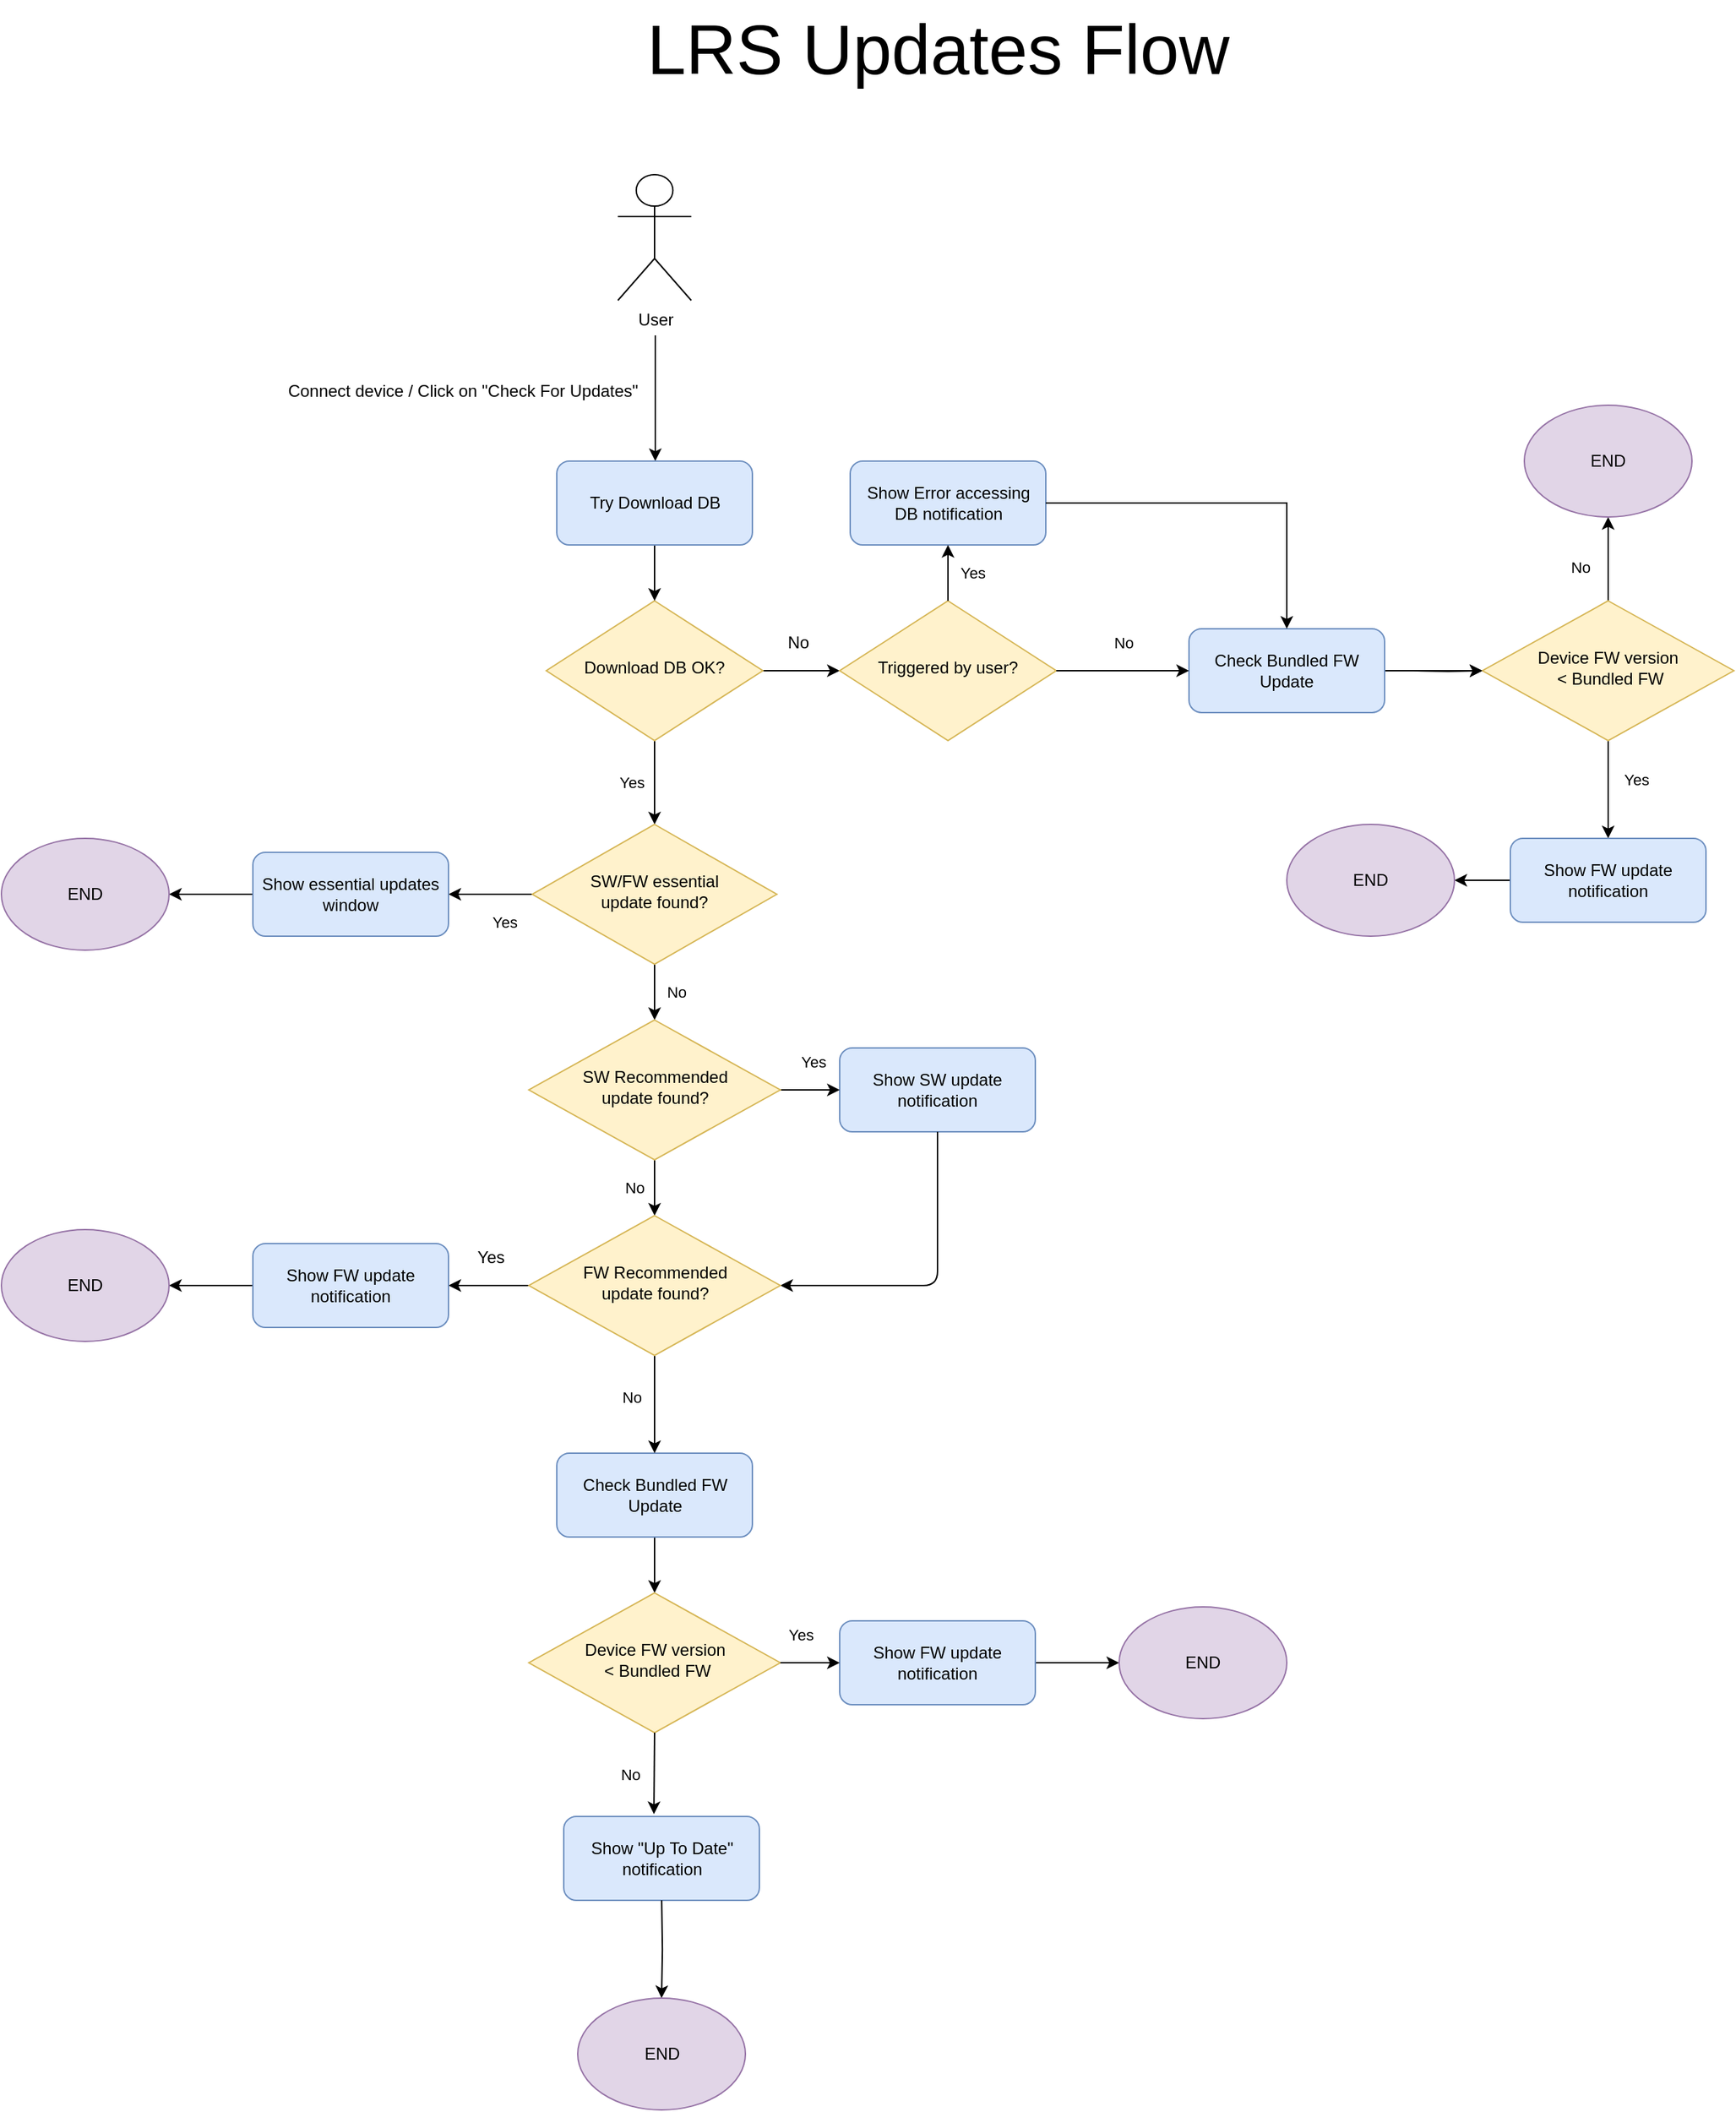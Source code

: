 <mxfile version="14.6.12" type="device"><diagram id="C5RBs43oDa-KdzZeNtuy" name="Page-1"><mxGraphModel dx="1565" dy="988" grid="1" gridSize="10" guides="1" tooltips="1" connect="1" arrows="1" fold="1" page="0" pageScale="1" pageWidth="827" pageHeight="1169" math="0" shadow="0"><root><mxCell id="WIyWlLk6GJQsqaUBKTNV-0"/><mxCell id="WIyWlLk6GJQsqaUBKTNV-1" parent="WIyWlLk6GJQsqaUBKTNV-0"/><mxCell id="-7r9pEqM4S5U1aAunASA-31" value="Connect device / Click on &quot;Check For Updates&quot;" style="edgeStyle=orthogonalEdgeStyle;rounded=0;orthogonalLoop=1;jettySize=auto;html=1;labelBackgroundColor=none;fontColor=#000000;fontSize=12;" edge="1" parent="WIyWlLk6GJQsqaUBKTNV-1" target="-7r9pEqM4S5U1aAunASA-7"><mxGeometry x="-0.111" y="-138" relative="1" as="geometry"><mxPoint x="378" y="80" as="sourcePoint"/><Array as="points"><mxPoint x="378" y="80"/><mxPoint x="378" y="80"/></Array><mxPoint as="offset"/></mxGeometry></mxCell><mxCell id="-7r9pEqM4S5U1aAunASA-43" value="Yes" style="edgeStyle=orthogonalEdgeStyle;rounded=0;orthogonalLoop=1;jettySize=auto;html=1;labelBackgroundColor=none;fontColor=#000000;" edge="1" parent="WIyWlLk6GJQsqaUBKTNV-1" source="WIyWlLk6GJQsqaUBKTNV-10" target="-7r9pEqM4S5U1aAunASA-15"><mxGeometry y="-17" relative="1" as="geometry"><mxPoint as="offset"/></mxGeometry></mxCell><mxCell id="-7r9pEqM4S5U1aAunASA-77" value="No" style="edgeStyle=orthogonalEdgeStyle;rounded=0;orthogonalLoop=1;jettySize=auto;html=1;labelBackgroundColor=none;fontSize=12;fontColor=#000000;" edge="1" parent="WIyWlLk6GJQsqaUBKTNV-1" source="WIyWlLk6GJQsqaUBKTNV-10" target="-7r9pEqM4S5U1aAunASA-76"><mxGeometry x="-0.091" y="20" relative="1" as="geometry"><mxPoint as="offset"/></mxGeometry></mxCell><mxCell id="WIyWlLk6GJQsqaUBKTNV-10" value="Download DB OK?" style="rhombus;whiteSpace=wrap;html=1;shadow=0;fontFamily=Helvetica;fontSize=12;align=center;strokeWidth=1;spacing=6;spacingTop=-4;fillColor=#fff2cc;strokeColor=#d6b656;" parent="WIyWlLk6GJQsqaUBKTNV-1" vertex="1"><mxGeometry x="300" y="270" width="155" height="100" as="geometry"/></mxCell><mxCell id="-7r9pEqM4S5U1aAunASA-35" value="" style="edgeStyle=orthogonalEdgeStyle;rounded=0;orthogonalLoop=1;jettySize=auto;html=1;labelBackgroundColor=none;fontColor=#000000;" edge="1" parent="WIyWlLk6GJQsqaUBKTNV-1" target="-7r9pEqM4S5U1aAunASA-8"><mxGeometry relative="1" as="geometry"><mxPoint x="920" y="320" as="sourcePoint"/></mxGeometry></mxCell><mxCell id="-7r9pEqM4S5U1aAunASA-3" value="Show Error accessing&lt;br&gt;DB notification" style="rounded=1;whiteSpace=wrap;html=1;fontSize=12;glass=0;strokeWidth=1;shadow=0;fillColor=#dae8fc;strokeColor=#6c8ebf;" vertex="1" parent="WIyWlLk6GJQsqaUBKTNV-1"><mxGeometry x="517.5" y="170" width="140" height="60" as="geometry"/></mxCell><mxCell id="-7r9pEqM4S5U1aAunASA-32" value="" style="edgeStyle=orthogonalEdgeStyle;rounded=0;orthogonalLoop=1;jettySize=auto;html=1;labelBackgroundColor=none;fontColor=#000000;" edge="1" parent="WIyWlLk6GJQsqaUBKTNV-1" source="-7r9pEqM4S5U1aAunASA-7" target="WIyWlLk6GJQsqaUBKTNV-10"><mxGeometry relative="1" as="geometry"/></mxCell><mxCell id="-7r9pEqM4S5U1aAunASA-7" value="Try Download DB" style="rounded=1;whiteSpace=wrap;html=1;fontSize=12;glass=0;strokeWidth=1;shadow=0;fillColor=#dae8fc;strokeColor=#6c8ebf;" vertex="1" parent="WIyWlLk6GJQsqaUBKTNV-1"><mxGeometry x="307.5" y="170" width="140" height="60" as="geometry"/></mxCell><mxCell id="-7r9pEqM4S5U1aAunASA-36" value="No" style="edgeStyle=orthogonalEdgeStyle;rounded=0;orthogonalLoop=1;jettySize=auto;html=1;labelBackgroundColor=none;fontColor=#000000;" edge="1" parent="WIyWlLk6GJQsqaUBKTNV-1" source="-7r9pEqM4S5U1aAunASA-8"><mxGeometry x="-0.2" y="20" relative="1" as="geometry"><mxPoint x="1060" y="210" as="targetPoint"/><Array as="points"><mxPoint x="1060" y="250"/><mxPoint x="1060" y="250"/></Array><mxPoint as="offset"/></mxGeometry></mxCell><mxCell id="-7r9pEqM4S5U1aAunASA-37" value="Yes" style="edgeStyle=orthogonalEdgeStyle;rounded=0;orthogonalLoop=1;jettySize=auto;html=1;labelBackgroundColor=none;fontColor=#000000;" edge="1" parent="WIyWlLk6GJQsqaUBKTNV-1" source="-7r9pEqM4S5U1aAunASA-8" target="-7r9pEqM4S5U1aAunASA-17"><mxGeometry x="-0.2" y="20" relative="1" as="geometry"><mxPoint as="offset"/></mxGeometry></mxCell><mxCell id="-7r9pEqM4S5U1aAunASA-8" value="Device FW version&lt;br&gt;&amp;nbsp;&amp;lt; Bundled FW" style="rhombus;whiteSpace=wrap;html=1;shadow=0;fontFamily=Helvetica;fontSize=12;align=center;strokeWidth=1;spacing=6;spacingTop=-4;fillColor=#fff2cc;strokeColor=#d6b656;" vertex="1" parent="WIyWlLk6GJQsqaUBKTNV-1"><mxGeometry x="970" y="270" width="180" height="100" as="geometry"/></mxCell><mxCell id="-7r9pEqM4S5U1aAunASA-29" value="" style="edgeStyle=orthogonalEdgeStyle;rounded=0;orthogonalLoop=1;jettySize=auto;html=1;labelBackgroundColor=none;fontColor=#000000;" edge="1" parent="WIyWlLk6GJQsqaUBKTNV-1" source="-7r9pEqM4S5U1aAunASA-9" target="-7r9pEqM4S5U1aAunASA-10"><mxGeometry relative="1" as="geometry"/></mxCell><mxCell id="-7r9pEqM4S5U1aAunASA-9" value="Check Bundled FW Update" style="rounded=1;whiteSpace=wrap;html=1;fontSize=12;glass=0;strokeWidth=1;shadow=0;fillColor=#dae8fc;strokeColor=#6c8ebf;" vertex="1" parent="WIyWlLk6GJQsqaUBKTNV-1"><mxGeometry x="307.5" y="880" width="140" height="60" as="geometry"/></mxCell><mxCell id="-7r9pEqM4S5U1aAunASA-10" value="Device FW version&lt;br&gt;&amp;nbsp;&amp;lt; Bundled FW" style="rhombus;whiteSpace=wrap;html=1;shadow=0;fontFamily=Helvetica;fontSize=12;align=center;strokeWidth=1;spacing=6;spacingTop=-4;fillColor=#fff2cc;strokeColor=#d6b656;" vertex="1" parent="WIyWlLk6GJQsqaUBKTNV-1"><mxGeometry x="287.5" y="980" width="180" height="100" as="geometry"/></mxCell><mxCell id="-7r9pEqM4S5U1aAunASA-12" value="Show &quot;Up To Date&quot; notification" style="rounded=1;whiteSpace=wrap;html=1;fontSize=12;glass=0;strokeWidth=1;shadow=0;fillColor=#dae8fc;strokeColor=#6c8ebf;" vertex="1" parent="WIyWlLk6GJQsqaUBKTNV-1"><mxGeometry x="312.5" y="1140" width="140" height="60" as="geometry"/></mxCell><mxCell id="-7r9pEqM4S5U1aAunASA-13" value="Show SW update notification" style="rounded=1;whiteSpace=wrap;html=1;fontSize=12;glass=0;strokeWidth=1;shadow=0;fillColor=#dae8fc;strokeColor=#6c8ebf;" vertex="1" parent="WIyWlLk6GJQsqaUBKTNV-1"><mxGeometry x="510" y="590" width="140" height="60" as="geometry"/></mxCell><mxCell id="-7r9pEqM4S5U1aAunASA-52" value="" style="edgeStyle=orthogonalEdgeStyle;rounded=0;orthogonalLoop=1;jettySize=auto;html=1;labelBackgroundColor=none;fontColor=#000000;" edge="1" parent="WIyWlLk6GJQsqaUBKTNV-1" target="-7r9pEqM4S5U1aAunASA-51"><mxGeometry relative="1" as="geometry"><mxPoint x="382.583" y="1200" as="sourcePoint"/></mxGeometry></mxCell><mxCell id="-7r9pEqM4S5U1aAunASA-38" value="Yes" style="edgeStyle=orthogonalEdgeStyle;rounded=0;orthogonalLoop=1;jettySize=auto;html=1;labelBackgroundColor=none;fontColor=#000000;" edge="1" parent="WIyWlLk6GJQsqaUBKTNV-1" source="-7r9pEqM4S5U1aAunASA-15" target="-7r9pEqM4S5U1aAunASA-16"><mxGeometry x="-0.333" y="20" relative="1" as="geometry"><mxPoint as="offset"/></mxGeometry></mxCell><mxCell id="-7r9pEqM4S5U1aAunASA-40" value="No" style="edgeStyle=orthogonalEdgeStyle;rounded=0;orthogonalLoop=1;jettySize=auto;html=1;labelBackgroundColor=none;fontColor=#000000;" edge="1" parent="WIyWlLk6GJQsqaUBKTNV-1" source="-7r9pEqM4S5U1aAunASA-15" target="-7r9pEqM4S5U1aAunASA-18"><mxGeometry y="15" relative="1" as="geometry"><mxPoint as="offset"/></mxGeometry></mxCell><mxCell id="-7r9pEqM4S5U1aAunASA-15" value="SW/FW essential &lt;br&gt;update found?" style="rhombus;whiteSpace=wrap;html=1;shadow=0;fontFamily=Helvetica;fontSize=12;align=center;strokeWidth=1;spacing=6;spacingTop=-4;fillColor=#fff2cc;strokeColor=#d6b656;" vertex="1" parent="WIyWlLk6GJQsqaUBKTNV-1"><mxGeometry x="290" y="430" width="175" height="100" as="geometry"/></mxCell><mxCell id="-7r9pEqM4S5U1aAunASA-67" value="" style="edgeStyle=orthogonalEdgeStyle;rounded=0;orthogonalLoop=1;jettySize=auto;html=1;labelBackgroundColor=none;fontSize=12;fontColor=#000000;" edge="1" parent="WIyWlLk6GJQsqaUBKTNV-1" source="-7r9pEqM4S5U1aAunASA-16" target="-7r9pEqM4S5U1aAunASA-66"><mxGeometry relative="1" as="geometry"/></mxCell><mxCell id="-7r9pEqM4S5U1aAunASA-16" value="Show essential updates window" style="rounded=1;whiteSpace=wrap;html=1;fontSize=12;glass=0;strokeWidth=1;shadow=0;fillColor=#dae8fc;strokeColor=#6c8ebf;" vertex="1" parent="WIyWlLk6GJQsqaUBKTNV-1"><mxGeometry x="90" y="450" width="140" height="60" as="geometry"/></mxCell><mxCell id="-7r9pEqM4S5U1aAunASA-70" value="" style="edgeStyle=orthogonalEdgeStyle;rounded=0;orthogonalLoop=1;jettySize=auto;html=1;labelBackgroundColor=none;fontSize=12;fontColor=#000000;" edge="1" parent="WIyWlLk6GJQsqaUBKTNV-1" source="-7r9pEqM4S5U1aAunASA-17" target="-7r9pEqM4S5U1aAunASA-69"><mxGeometry relative="1" as="geometry"/></mxCell><mxCell id="-7r9pEqM4S5U1aAunASA-17" value="Show FW update notification" style="rounded=1;whiteSpace=wrap;html=1;fontSize=12;glass=0;strokeWidth=1;shadow=0;fillColor=#dae8fc;strokeColor=#6c8ebf;" vertex="1" parent="WIyWlLk6GJQsqaUBKTNV-1"><mxGeometry x="990" y="440" width="140" height="60" as="geometry"/></mxCell><mxCell id="-7r9pEqM4S5U1aAunASA-41" value="Yes" style="edgeStyle=orthogonalEdgeStyle;rounded=0;orthogonalLoop=1;jettySize=auto;html=1;labelBackgroundColor=none;fontColor=#000000;" edge="1" parent="WIyWlLk6GJQsqaUBKTNV-1" source="-7r9pEqM4S5U1aAunASA-18" target="-7r9pEqM4S5U1aAunASA-13"><mxGeometry x="0.111" y="20" relative="1" as="geometry"><mxPoint as="offset"/></mxGeometry></mxCell><mxCell id="-7r9pEqM4S5U1aAunASA-42" value="No" style="edgeStyle=orthogonalEdgeStyle;rounded=0;orthogonalLoop=1;jettySize=auto;html=1;labelBackgroundColor=none;fontColor=#000000;" edge="1" parent="WIyWlLk6GJQsqaUBKTNV-1" source="-7r9pEqM4S5U1aAunASA-18" target="-7r9pEqM4S5U1aAunASA-21"><mxGeometry y="-15" relative="1" as="geometry"><mxPoint as="offset"/></mxGeometry></mxCell><mxCell id="-7r9pEqM4S5U1aAunASA-18" value="SW Recommended &lt;br&gt;update found?" style="rhombus;whiteSpace=wrap;html=1;shadow=0;fontFamily=Helvetica;fontSize=12;align=center;strokeWidth=1;spacing=6;spacingTop=-4;fillColor=#fff2cc;strokeColor=#d6b656;" vertex="1" parent="WIyWlLk6GJQsqaUBKTNV-1"><mxGeometry x="287.5" y="570" width="180" height="100" as="geometry"/></mxCell><mxCell id="-7r9pEqM4S5U1aAunASA-20" value="" style="endArrow=classic;html=1;labelBackgroundColor=none;fontColor=#000000;exitX=0.5;exitY=1;exitDx=0;exitDy=0;entryX=1;entryY=0.5;entryDx=0;entryDy=0;" edge="1" parent="WIyWlLk6GJQsqaUBKTNV-1" source="-7r9pEqM4S5U1aAunASA-13" target="-7r9pEqM4S5U1aAunASA-21"><mxGeometry width="50" height="50" relative="1" as="geometry"><mxPoint x="370" y="790" as="sourcePoint"/><mxPoint x="420" y="740" as="targetPoint"/><Array as="points"><mxPoint x="580" y="760"/></Array></mxGeometry></mxCell><mxCell id="-7r9pEqM4S5U1aAunASA-46" value="No" style="edgeStyle=orthogonalEdgeStyle;rounded=0;orthogonalLoop=1;jettySize=auto;html=1;labelBackgroundColor=none;fontColor=#000000;" edge="1" parent="WIyWlLk6GJQsqaUBKTNV-1" source="-7r9pEqM4S5U1aAunASA-21" target="-7r9pEqM4S5U1aAunASA-9"><mxGeometry x="-0.143" y="-17" relative="1" as="geometry"><mxPoint as="offset"/></mxGeometry></mxCell><mxCell id="-7r9pEqM4S5U1aAunASA-56" value="Yes" style="edgeStyle=orthogonalEdgeStyle;rounded=0;orthogonalLoop=1;jettySize=auto;html=1;labelBackgroundColor=none;fontSize=12;fontColor=#000000;" edge="1" parent="WIyWlLk6GJQsqaUBKTNV-1" source="-7r9pEqM4S5U1aAunASA-21" target="-7r9pEqM4S5U1aAunASA-22"><mxGeometry x="-0.043" y="-20" relative="1" as="geometry"><Array as="points"><mxPoint x="270" y="760"/><mxPoint x="270" y="760"/></Array><mxPoint as="offset"/></mxGeometry></mxCell><mxCell id="-7r9pEqM4S5U1aAunASA-21" value="FW Recommended &lt;br&gt;update found?" style="rhombus;whiteSpace=wrap;html=1;shadow=0;fontFamily=Helvetica;fontSize=12;align=center;strokeWidth=1;spacing=6;spacingTop=-4;fillColor=#fff2cc;strokeColor=#d6b656;" vertex="1" parent="WIyWlLk6GJQsqaUBKTNV-1"><mxGeometry x="287.5" y="710" width="180" height="100" as="geometry"/></mxCell><mxCell id="-7r9pEqM4S5U1aAunASA-65" value="" style="edgeStyle=orthogonalEdgeStyle;rounded=0;orthogonalLoop=1;jettySize=auto;html=1;labelBackgroundColor=none;fontSize=12;fontColor=#000000;" edge="1" parent="WIyWlLk6GJQsqaUBKTNV-1" source="-7r9pEqM4S5U1aAunASA-22" target="-7r9pEqM4S5U1aAunASA-64"><mxGeometry relative="1" as="geometry"/></mxCell><mxCell id="-7r9pEqM4S5U1aAunASA-22" value="Show FW update notification" style="rounded=1;whiteSpace=wrap;html=1;fontSize=12;glass=0;strokeWidth=1;shadow=0;fillColor=#dae8fc;strokeColor=#6c8ebf;" vertex="1" parent="WIyWlLk6GJQsqaUBKTNV-1"><mxGeometry x="90" y="730" width="140" height="60" as="geometry"/></mxCell><mxCell id="-7r9pEqM4S5U1aAunASA-63" value="" style="edgeStyle=orthogonalEdgeStyle;rounded=0;orthogonalLoop=1;jettySize=auto;html=1;labelBackgroundColor=none;fontSize=12;fontColor=#000000;" edge="1" parent="WIyWlLk6GJQsqaUBKTNV-1" source="-7r9pEqM4S5U1aAunASA-25" target="-7r9pEqM4S5U1aAunASA-62"><mxGeometry relative="1" as="geometry"/></mxCell><mxCell id="-7r9pEqM4S5U1aAunASA-25" value="Show FW update notification" style="rounded=1;whiteSpace=wrap;html=1;fontSize=12;glass=0;strokeWidth=1;shadow=0;fillColor=#dae8fc;strokeColor=#6c8ebf;" vertex="1" parent="WIyWlLk6GJQsqaUBKTNV-1"><mxGeometry x="510" y="1000" width="140" height="60" as="geometry"/></mxCell><mxCell id="-7r9pEqM4S5U1aAunASA-27" value="No" style="endArrow=classic;html=1;labelBackgroundColor=none;fontColor=#000000;exitX=0.5;exitY=1;exitDx=0;exitDy=0;entryX=0.464;entryY=-0.028;entryDx=0;entryDy=0;entryPerimeter=0;" edge="1" parent="WIyWlLk6GJQsqaUBKTNV-1"><mxGeometry x="0.029" y="-17" width="50" height="50" relative="1" as="geometry"><mxPoint x="377.5" y="1080" as="sourcePoint"/><mxPoint x="377.01" y="1138.32" as="targetPoint"/><mxPoint as="offset"/></mxGeometry></mxCell><mxCell id="-7r9pEqM4S5U1aAunASA-28" value="Yes" style="endArrow=classic;html=1;labelBackgroundColor=none;fontColor=#000000;exitX=1;exitY=0.5;exitDx=0;exitDy=0;entryX=0;entryY=0.5;entryDx=0;entryDy=0;" edge="1" parent="WIyWlLk6GJQsqaUBKTNV-1" source="-7r9pEqM4S5U1aAunASA-10" target="-7r9pEqM4S5U1aAunASA-25"><mxGeometry x="-0.333" y="20" width="50" height="50" relative="1" as="geometry"><mxPoint x="387.5" y="1090" as="sourcePoint"/><mxPoint x="387.46" y="1148.32" as="targetPoint"/><Array as="points"/><mxPoint as="offset"/></mxGeometry></mxCell><mxCell id="-7r9pEqM4S5U1aAunASA-47" value="User" style="shape=umlActor;verticalLabelPosition=bottom;verticalAlign=top;html=1;outlineConnect=0;fontColor=#000000;" vertex="1" parent="WIyWlLk6GJQsqaUBKTNV-1"><mxGeometry x="351.25" y="-35" width="52.5" height="90" as="geometry"/></mxCell><mxCell id="-7r9pEqM4S5U1aAunASA-49" value="END" style="ellipse;whiteSpace=wrap;html=1;fillColor=#e1d5e7;strokeColor=#9673a6;" vertex="1" parent="WIyWlLk6GJQsqaUBKTNV-1"><mxGeometry x="1000" y="130" width="120" height="80" as="geometry"/></mxCell><mxCell id="-7r9pEqM4S5U1aAunASA-51" value="END" style="ellipse;whiteSpace=wrap;html=1;fillColor=#e1d5e7;strokeColor=#9673a6;" vertex="1" parent="WIyWlLk6GJQsqaUBKTNV-1"><mxGeometry x="322.5" y="1270" width="120" height="80" as="geometry"/></mxCell><mxCell id="-7r9pEqM4S5U1aAunASA-54" value="LRS Updates Flow" style="text;html=1;resizable=0;autosize=1;align=center;verticalAlign=middle;points=[];fillColor=none;strokeColor=none;rounded=0;fontColor=#000000;strokeWidth=2;fontSize=50;labelBorderColor=none;labelBackgroundColor=none;" vertex="1" parent="WIyWlLk6GJQsqaUBKTNV-1"><mxGeometry x="365" y="-160" width="430" height="70" as="geometry"/></mxCell><mxCell id="-7r9pEqM4S5U1aAunASA-62" value="END" style="ellipse;whiteSpace=wrap;html=1;fillColor=#e1d5e7;strokeColor=#9673a6;" vertex="1" parent="WIyWlLk6GJQsqaUBKTNV-1"><mxGeometry x="710" y="990" width="120" height="80" as="geometry"/></mxCell><mxCell id="-7r9pEqM4S5U1aAunASA-64" value="END" style="ellipse;whiteSpace=wrap;html=1;fillColor=#e1d5e7;strokeColor=#9673a6;" vertex="1" parent="WIyWlLk6GJQsqaUBKTNV-1"><mxGeometry x="-90" y="720" width="120" height="80" as="geometry"/></mxCell><mxCell id="-7r9pEqM4S5U1aAunASA-66" value="END" style="ellipse;whiteSpace=wrap;html=1;fillColor=#e1d5e7;strokeColor=#9673a6;" vertex="1" parent="WIyWlLk6GJQsqaUBKTNV-1"><mxGeometry x="-90" y="440" width="120" height="80" as="geometry"/></mxCell><mxCell id="-7r9pEqM4S5U1aAunASA-69" value="END" style="ellipse;whiteSpace=wrap;html=1;fillColor=#e1d5e7;strokeColor=#9673a6;" vertex="1" parent="WIyWlLk6GJQsqaUBKTNV-1"><mxGeometry x="830" y="430" width="120" height="80" as="geometry"/></mxCell><mxCell id="-7r9pEqM4S5U1aAunASA-74" value="" style="edgeStyle=orthogonalEdgeStyle;rounded=0;orthogonalLoop=1;jettySize=auto;html=1;labelBackgroundColor=none;fontSize=12;fontColor=#000000;" edge="1" parent="WIyWlLk6GJQsqaUBKTNV-1" source="-7r9pEqM4S5U1aAunASA-72" target="-7r9pEqM4S5U1aAunASA-8"><mxGeometry relative="1" as="geometry"/></mxCell><mxCell id="-7r9pEqM4S5U1aAunASA-72" value="Check Bundled FW Update" style="rounded=1;whiteSpace=wrap;html=1;fontSize=12;glass=0;strokeWidth=1;shadow=0;fillColor=#dae8fc;strokeColor=#6c8ebf;" vertex="1" parent="WIyWlLk6GJQsqaUBKTNV-1"><mxGeometry x="760" y="290" width="140" height="60" as="geometry"/></mxCell><mxCell id="-7r9pEqM4S5U1aAunASA-76" value="Triggered by user?" style="rhombus;whiteSpace=wrap;html=1;shadow=0;fontFamily=Helvetica;fontSize=12;align=center;strokeWidth=1;spacing=6;spacingTop=-4;fillColor=#fff2cc;strokeColor=#d6b656;" vertex="1" parent="WIyWlLk6GJQsqaUBKTNV-1"><mxGeometry x="510" y="270" width="155" height="100" as="geometry"/></mxCell><mxCell id="-7r9pEqM4S5U1aAunASA-79" value="Yes" style="edgeStyle=orthogonalEdgeStyle;rounded=0;orthogonalLoop=1;jettySize=auto;html=1;labelBackgroundColor=none;fontColor=#000000;exitX=0.5;exitY=0;exitDx=0;exitDy=0;entryX=0.5;entryY=1;entryDx=0;entryDy=0;" edge="1" parent="WIyWlLk6GJQsqaUBKTNV-1" source="-7r9pEqM4S5U1aAunASA-76" target="-7r9pEqM4S5U1aAunASA-3"><mxGeometry y="-17" relative="1" as="geometry"><mxPoint x="387.5" y="380" as="sourcePoint"/><mxPoint x="387.5" y="440" as="targetPoint"/><mxPoint as="offset"/></mxGeometry></mxCell><mxCell id="-7r9pEqM4S5U1aAunASA-80" value="No" style="edgeStyle=orthogonalEdgeStyle;rounded=0;orthogonalLoop=1;jettySize=auto;html=1;labelBackgroundColor=none;fontColor=#000000;exitX=1;exitY=0.5;exitDx=0;exitDy=0;entryX=0;entryY=0.5;entryDx=0;entryDy=0;" edge="1" parent="WIyWlLk6GJQsqaUBKTNV-1" source="-7r9pEqM4S5U1aAunASA-76" target="-7r9pEqM4S5U1aAunASA-72"><mxGeometry y="20" relative="1" as="geometry"><mxPoint x="1070" y="120" as="sourcePoint"/><mxPoint x="1070" y="60" as="targetPoint"/><mxPoint as="offset"/></mxGeometry></mxCell><mxCell id="-7r9pEqM4S5U1aAunASA-81" value="" style="edgeStyle=orthogonalEdgeStyle;rounded=0;orthogonalLoop=1;jettySize=auto;html=1;labelBackgroundColor=none;fontColor=#000000;exitX=1;exitY=0.5;exitDx=0;exitDy=0;entryX=0.5;entryY=0;entryDx=0;entryDy=0;" edge="1" parent="WIyWlLk6GJQsqaUBKTNV-1" source="-7r9pEqM4S5U1aAunASA-3" target="-7r9pEqM4S5U1aAunASA-72"><mxGeometry relative="1" as="geometry"><mxPoint x="387.5" y="240" as="sourcePoint"/><mxPoint x="387.5" y="280" as="targetPoint"/></mxGeometry></mxCell></root></mxGraphModel></diagram></mxfile>